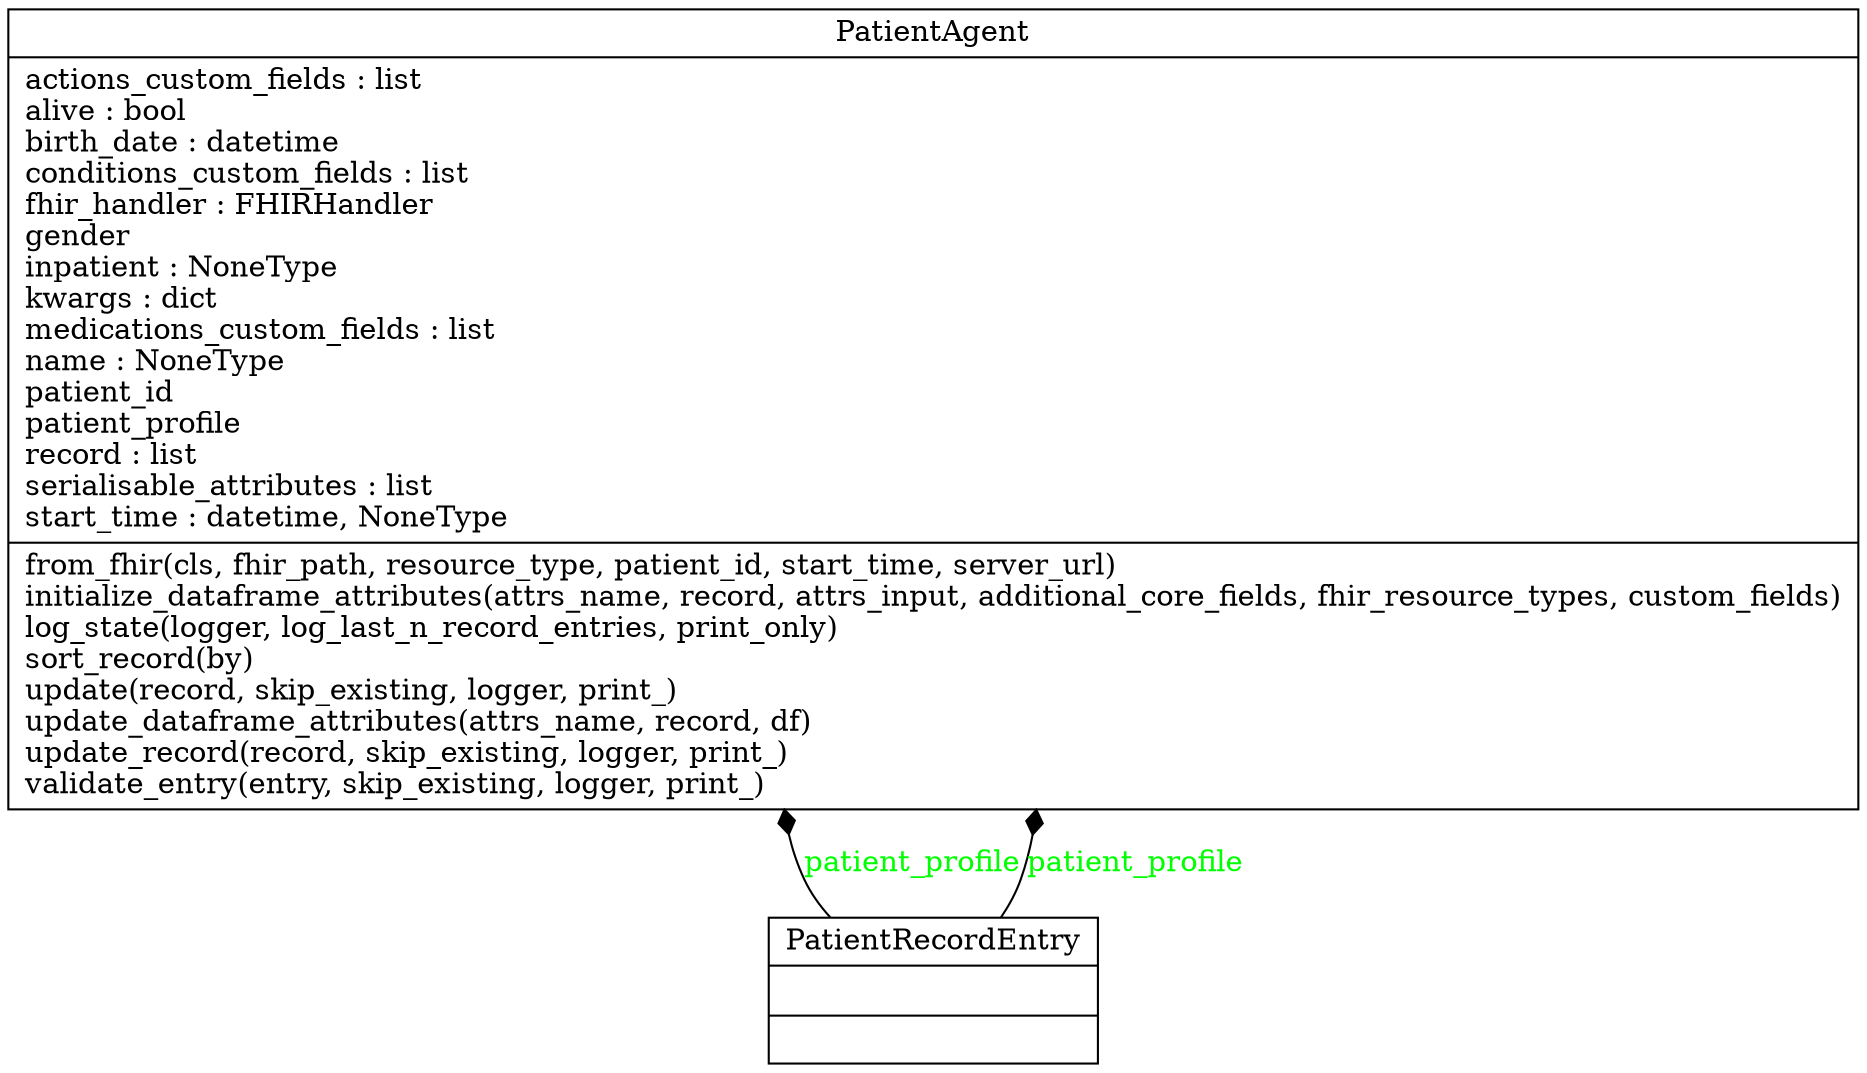 digraph "classes" {
charset="utf-8"
rankdir=BT
"0" [label="{PatientAgent|actions_custom_fields : list\lalive : bool\lbirth_date : datetime\lconditions_custom_fields : list\lfhir_handler : FHIRHandler\lgender\linpatient : NoneType\lkwargs : dict\lmedications_custom_fields : list\lname : NoneType\lpatient_id\lpatient_profile\lrecord : list\lserialisable_attributes : list\lstart_time : datetime, NoneType\l|from_fhir(cls, fhir_path, resource_type, patient_id, start_time, server_url)\linitialize_dataframe_attributes(attrs_name, record, attrs_input, additional_core_fields, fhir_resource_types, custom_fields)\llog_state(logger, log_last_n_record_entries, print_only)\lsort_record(by)\lupdate(record, skip_existing, logger, print_)\lupdate_dataframe_attributes(attrs_name, record, df)\lupdate_record(record, skip_existing, logger, print_)\lvalidate_entry(entry, skip_existing, logger, print_)\l}", shape="record"];
"1" [label="{PatientRecordEntry|\l|}", shape="record"];
"1" -> "0" [arrowhead="diamond", arrowtail="none", fontcolor="green", label="patient_profile", style="solid"];
"1" -> "0" [arrowhead="diamond", arrowtail="none", fontcolor="green", label="patient_profile", style="solid"];
}
